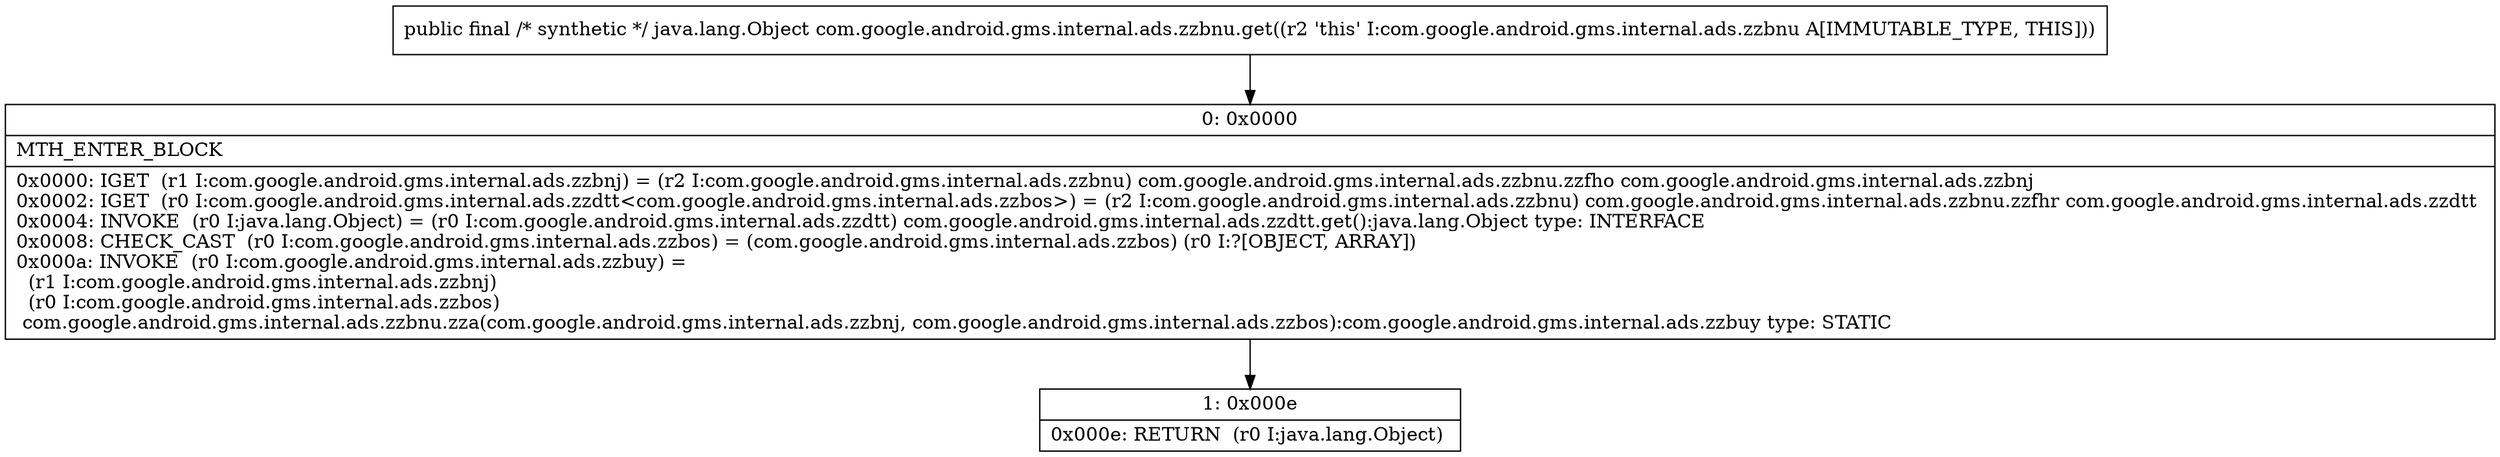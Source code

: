 digraph "CFG forcom.google.android.gms.internal.ads.zzbnu.get()Ljava\/lang\/Object;" {
Node_0 [shape=record,label="{0\:\ 0x0000|MTH_ENTER_BLOCK\l|0x0000: IGET  (r1 I:com.google.android.gms.internal.ads.zzbnj) = (r2 I:com.google.android.gms.internal.ads.zzbnu) com.google.android.gms.internal.ads.zzbnu.zzfho com.google.android.gms.internal.ads.zzbnj \l0x0002: IGET  (r0 I:com.google.android.gms.internal.ads.zzdtt\<com.google.android.gms.internal.ads.zzbos\>) = (r2 I:com.google.android.gms.internal.ads.zzbnu) com.google.android.gms.internal.ads.zzbnu.zzfhr com.google.android.gms.internal.ads.zzdtt \l0x0004: INVOKE  (r0 I:java.lang.Object) = (r0 I:com.google.android.gms.internal.ads.zzdtt) com.google.android.gms.internal.ads.zzdtt.get():java.lang.Object type: INTERFACE \l0x0008: CHECK_CAST  (r0 I:com.google.android.gms.internal.ads.zzbos) = (com.google.android.gms.internal.ads.zzbos) (r0 I:?[OBJECT, ARRAY]) \l0x000a: INVOKE  (r0 I:com.google.android.gms.internal.ads.zzbuy) = \l  (r1 I:com.google.android.gms.internal.ads.zzbnj)\l  (r0 I:com.google.android.gms.internal.ads.zzbos)\l com.google.android.gms.internal.ads.zzbnu.zza(com.google.android.gms.internal.ads.zzbnj, com.google.android.gms.internal.ads.zzbos):com.google.android.gms.internal.ads.zzbuy type: STATIC \l}"];
Node_1 [shape=record,label="{1\:\ 0x000e|0x000e: RETURN  (r0 I:java.lang.Object) \l}"];
MethodNode[shape=record,label="{public final \/* synthetic *\/ java.lang.Object com.google.android.gms.internal.ads.zzbnu.get((r2 'this' I:com.google.android.gms.internal.ads.zzbnu A[IMMUTABLE_TYPE, THIS])) }"];
MethodNode -> Node_0;
Node_0 -> Node_1;
}

